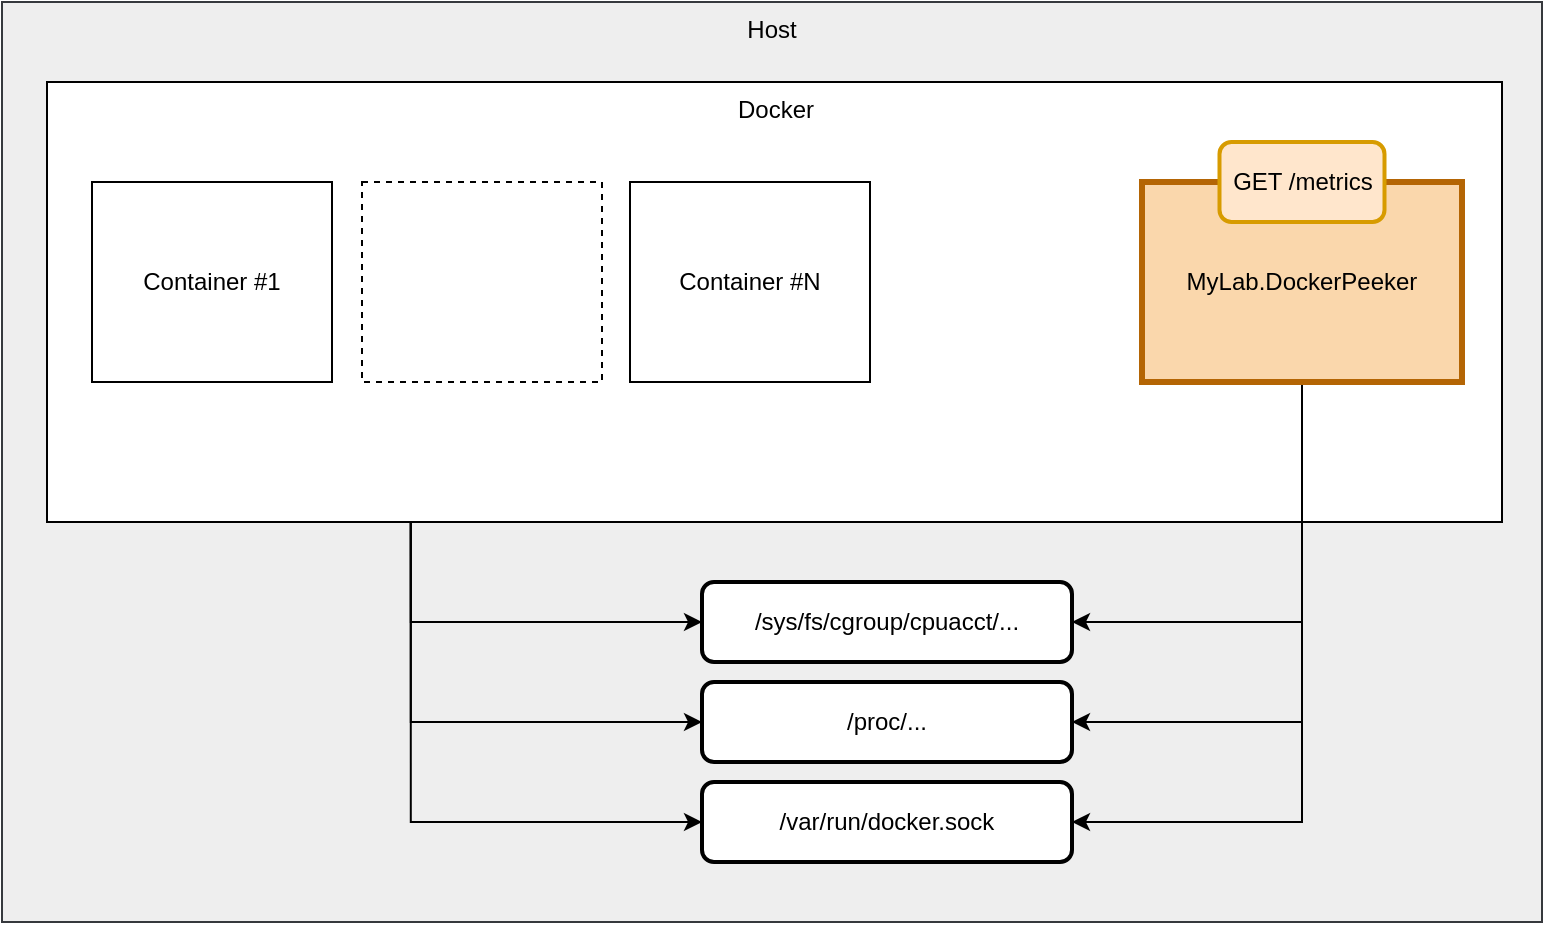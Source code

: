 <mxfile version="12.6.5" type="device"><diagram id="0NhWpicSUh3AITqrpzZF" name="struct"><mxGraphModel dx="1220" dy="1173" grid="1" gridSize="10" guides="1" tooltips="1" connect="1" arrows="1" fold="1" page="1" pageScale="1" pageWidth="1100" pageHeight="850" math="0" shadow="0"><root><mxCell id="0"/><mxCell id="1" parent="0"/><mxCell id="mCT5OlUpC5H5lujlv95a-7" value="Host" style="rounded=0;whiteSpace=wrap;html=1;verticalAlign=top;fillColor=#eeeeee;strokeColor=#36393d;" parent="1" vertex="1"><mxGeometry x="20" y="90" width="770" height="460" as="geometry"/></mxCell><mxCell id="WxEw7doHBaKjZuM0orBQ-9" value="Docker" style="rounded=0;whiteSpace=wrap;html=1;verticalAlign=top;" vertex="1" parent="1"><mxGeometry x="42.5" y="130" width="727.5" height="220" as="geometry"/></mxCell><mxCell id="mCT5OlUpC5H5lujlv95a-2" value="Container #1" style="rounded=0;whiteSpace=wrap;html=1;" parent="1" vertex="1"><mxGeometry x="65" y="180" width="120" height="100" as="geometry"/></mxCell><mxCell id="mCT5OlUpC5H5lujlv95a-4" value="" style="rounded=0;whiteSpace=wrap;html=1;dashed=1;" parent="1" vertex="1"><mxGeometry x="200" y="180" width="120" height="100" as="geometry"/></mxCell><mxCell id="mCT5OlUpC5H5lujlv95a-5" value="Container #N" style="rounded=0;whiteSpace=wrap;html=1;" parent="1" vertex="1"><mxGeometry x="334" y="180" width="120" height="100" as="geometry"/></mxCell><mxCell id="WxEw7doHBaKjZuM0orBQ-6" style="edgeStyle=orthogonalEdgeStyle;rounded=0;orthogonalLoop=1;jettySize=auto;html=1;exitX=0.5;exitY=1;exitDx=0;exitDy=0;entryX=1;entryY=0.5;entryDx=0;entryDy=0;" edge="1" parent="1" source="mCT5OlUpC5H5lujlv95a-6" target="mCT5OlUpC5H5lujlv95a-12"><mxGeometry relative="1" as="geometry"/></mxCell><mxCell id="WxEw7doHBaKjZuM0orBQ-7" style="edgeStyle=orthogonalEdgeStyle;rounded=0;orthogonalLoop=1;jettySize=auto;html=1;exitX=0.5;exitY=1;exitDx=0;exitDy=0;entryX=1;entryY=0.5;entryDx=0;entryDy=0;" edge="1" parent="1" source="mCT5OlUpC5H5lujlv95a-6" target="WxEw7doHBaKjZuM0orBQ-1"><mxGeometry relative="1" as="geometry"/></mxCell><mxCell id="WxEw7doHBaKjZuM0orBQ-8" style="edgeStyle=orthogonalEdgeStyle;rounded=0;orthogonalLoop=1;jettySize=auto;html=1;exitX=0.5;exitY=1;exitDx=0;exitDy=0;entryX=1;entryY=0.5;entryDx=0;entryDy=0;" edge="1" parent="1" source="mCT5OlUpC5H5lujlv95a-6" target="WxEw7doHBaKjZuM0orBQ-4"><mxGeometry relative="1" as="geometry"/></mxCell><mxCell id="mCT5OlUpC5H5lujlv95a-6" value="MyLab.DockerPeeker" style="rounded=0;whiteSpace=wrap;html=1;strokeWidth=3;fillColor=#fad7ac;strokeColor=#b46504;" parent="1" vertex="1"><mxGeometry x="590" y="180" width="160" height="100" as="geometry"/></mxCell><mxCell id="mCT5OlUpC5H5lujlv95a-12" value="/sys/fs/cgroup/cpuacct/..." style="rounded=1;whiteSpace=wrap;html=1;strokeWidth=2;" parent="1" vertex="1"><mxGeometry x="370" y="380" width="185" height="40" as="geometry"/></mxCell><mxCell id="IpD9Ia3aDmBAz4B8sdV0-4" value="GET /metrics" style="rounded=1;whiteSpace=wrap;html=1;strokeWidth=2;fontSize=12;fillColor=#ffe6cc;strokeColor=#d79b00;" parent="1" vertex="1"><mxGeometry x="628.75" y="160" width="82.5" height="40" as="geometry"/></mxCell><mxCell id="WxEw7doHBaKjZuM0orBQ-1" value="/proc/..." style="rounded=1;whiteSpace=wrap;html=1;strokeWidth=2;" vertex="1" parent="1"><mxGeometry x="370" y="430" width="185" height="40" as="geometry"/></mxCell><mxCell id="WxEw7doHBaKjZuM0orBQ-4" value="/var/run/docker.sock" style="rounded=1;whiteSpace=wrap;html=1;strokeWidth=2;" vertex="1" parent="1"><mxGeometry x="370" y="480" width="185" height="40" as="geometry"/></mxCell><mxCell id="WxEw7doHBaKjZuM0orBQ-11" style="edgeStyle=orthogonalEdgeStyle;rounded=0;orthogonalLoop=1;jettySize=auto;html=1;exitX=0.25;exitY=1;exitDx=0;exitDy=0;entryX=0;entryY=0.5;entryDx=0;entryDy=0;" edge="1" parent="1" source="WxEw7doHBaKjZuM0orBQ-9" target="mCT5OlUpC5H5lujlv95a-12"><mxGeometry relative="1" as="geometry"/></mxCell><mxCell id="WxEw7doHBaKjZuM0orBQ-12" style="edgeStyle=orthogonalEdgeStyle;rounded=0;orthogonalLoop=1;jettySize=auto;html=1;exitX=0.25;exitY=1;exitDx=0;exitDy=0;entryX=0;entryY=0.5;entryDx=0;entryDy=0;" edge="1" parent="1" source="WxEw7doHBaKjZuM0orBQ-9" target="WxEw7doHBaKjZuM0orBQ-1"><mxGeometry relative="1" as="geometry"/></mxCell><mxCell id="WxEw7doHBaKjZuM0orBQ-14" style="edgeStyle=orthogonalEdgeStyle;rounded=0;orthogonalLoop=1;jettySize=auto;html=1;exitX=0.25;exitY=1;exitDx=0;exitDy=0;entryX=0;entryY=0.5;entryDx=0;entryDy=0;" edge="1" parent="1" source="WxEw7doHBaKjZuM0orBQ-9" target="WxEw7doHBaKjZuM0orBQ-4"><mxGeometry relative="1" as="geometry"/></mxCell></root></mxGraphModel></diagram></mxfile>